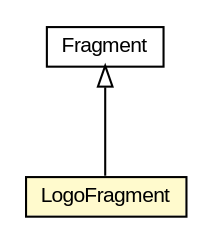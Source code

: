 #!/usr/local/bin/dot
#
# Class diagram 
# Generated by UMLGraph version R5_6-24-gf6e263 (http://www.umlgraph.org/)
#

digraph G {
	edge [fontname="arial",fontsize=10,labelfontname="arial",labelfontsize=10];
	node [fontname="arial",fontsize=10,shape=plaintext];
	nodesep=0.25;
	ranksep=0.5;
	// org.osmdroid.intro.LogoFragment
	c140836 [label=<<table title="org.osmdroid.intro.LogoFragment" border="0" cellborder="1" cellspacing="0" cellpadding="2" port="p" bgcolor="lemonChiffon" href="./LogoFragment.html">
		<tr><td><table border="0" cellspacing="0" cellpadding="1">
<tr><td align="center" balign="center"> LogoFragment </td></tr>
		</table></td></tr>
		</table>>, URL="./LogoFragment.html", fontname="arial", fontcolor="black", fontsize=10.0];
	//org.osmdroid.intro.LogoFragment extends Fragment
	c141321:p -> c140836:p [dir=back,arrowtail=empty];
	// Fragment
	c141321[label=<<table title="Fragment" border="0" cellborder="1" cellspacing="0" cellpadding="2" port="p" href="http://java.sun.com/j2se/1.4.2/docs/api//Fragment.html">
		<tr><td><table border="0" cellspacing="0" cellpadding="1">
<tr><td align="center" balign="center"> Fragment </td></tr>
		</table></td></tr>
		</table>>, fontname="arial", fontcolor="black", fontsize=10.0];
}

